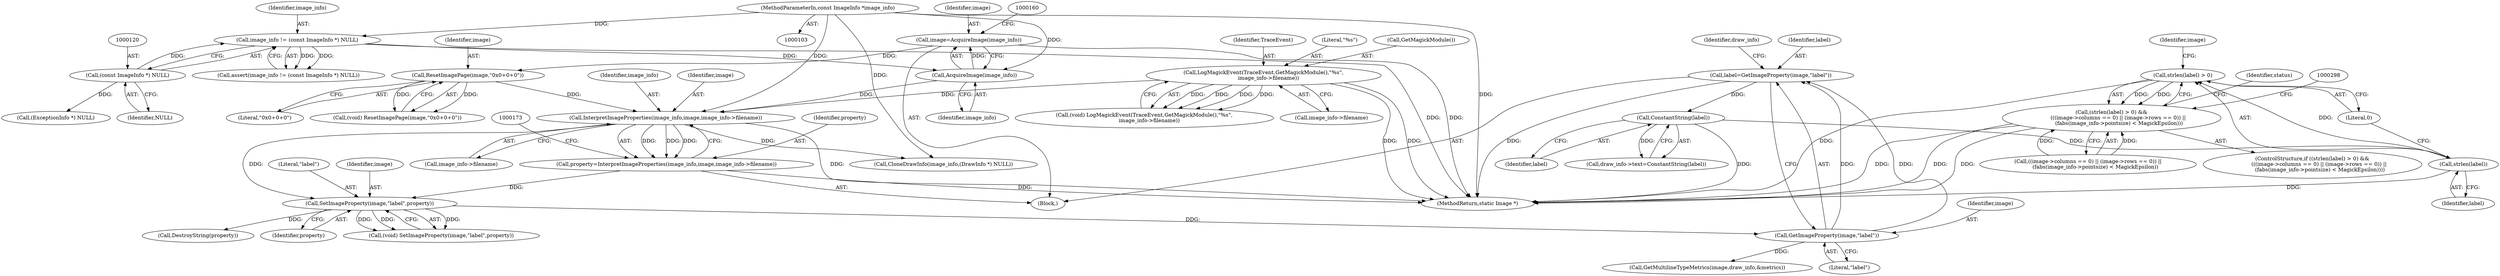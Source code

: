 digraph "0_ImageMagick_aeff00de228bc5a158c2a975ab47845d8a1db456_0@API" {
"1000265" [label="(Call,strlen(label) > 0)"];
"1000266" [label="(Call,strlen(label))"];
"1000198" [label="(Call,ConstantString(label))"];
"1000182" [label="(Call,label=GetImageProperty(image,\"label\"))"];
"1000184" [label="(Call,GetImageProperty(image,\"label\"))"];
"1000174" [label="(Call,SetImageProperty(image,\"label\",property))"];
"1000166" [label="(Call,InterpretImageProperties(image_info,image,image_info->filename))"];
"1000157" [label="(Call,AcquireImage(image_info))"];
"1000117" [label="(Call,image_info != (const ImageInfo *) NULL)"];
"1000104" [label="(MethodParameterIn,const ImageInfo *image_info)"];
"1000119" [label="(Call,(const ImageInfo *) NULL)"];
"1000161" [label="(Call,ResetImagePage(image,\"0x0+0+0\"))"];
"1000155" [label="(Call,image=AcquireImage(image_info))"];
"1000136" [label="(Call,LogMagickEvent(TraceEvent,GetMagickModule(),\"%s\",\n      image_info->filename))"];
"1000164" [label="(Call,property=InterpretImageProperties(image_info,image,image_info->filename))"];
"1000264" [label="(Call,(strlen(label) > 0) &&\n        (((image->columns == 0) || (image->rows == 0)) ||\n         (fabs(image_info->pointsize) < MagickEpsilon)))"];
"1000104" [label="(MethodParameterIn,const ImageInfo *image_info)"];
"1000140" [label="(Call,image_info->filename)"];
"1000177" [label="(Identifier,property)"];
"1000117" [label="(Call,image_info != (const ImageInfo *) NULL)"];
"1000116" [label="(Call,assert(image_info != (const ImageInfo *) NULL))"];
"1000267" [label="(Identifier,label)"];
"1000172" [label="(Call,(void) SetImageProperty(image,\"label\",property))"];
"1000155" [label="(Call,image=AcquireImage(image_info))"];
"1000159" [label="(Call,(void) ResetImagePage(image,\"0x0+0+0\"))"];
"1000167" [label="(Identifier,image_info)"];
"1000136" [label="(Call,LogMagickEvent(TraceEvent,GetMagickModule(),\"%s\",\n      image_info->filename))"];
"1000273" [label="(Identifier,image)"];
"1000265" [label="(Call,strlen(label) > 0)"];
"1000139" [label="(Literal,\"%s\")"];
"1000189" [label="(Call,CloneDrawInfo(image_info,(DrawInfo *) NULL))"];
"1000138" [label="(Call,GetMagickModule())"];
"1000169" [label="(Call,image_info->filename)"];
"1000174" [label="(Call,SetImageProperty(image,\"label\",property))"];
"1000119" [label="(Call,(const ImageInfo *) NULL)"];
"1000121" [label="(Identifier,NULL)"];
"1000183" [label="(Identifier,label)"];
"1000212" [label="(Call,GetMultilineTypeMetrics(image,draw_info,&metrics))"];
"1000188" [label="(Identifier,draw_info)"];
"1000168" [label="(Identifier,image)"];
"1000146" [label="(Call,(ExceptionInfo *) NULL)"];
"1000137" [label="(Identifier,TraceEvent)"];
"1000269" [label="(Call,((image->columns == 0) || (image->rows == 0)) ||\n         (fabs(image_info->pointsize) < MagickEpsilon))"];
"1000268" [label="(Literal,0)"];
"1000118" [label="(Identifier,image_info)"];
"1000176" [label="(Literal,\"label\")"];
"1000852" [label="(MethodReturn,static Image *)"];
"1000156" [label="(Identifier,image)"];
"1000263" [label="(ControlStructure,if ((strlen(label) > 0) &&\n        (((image->columns == 0) || (image->rows == 0)) ||\n         (fabs(image_info->pointsize) < MagickEpsilon))))"];
"1000266" [label="(Call,strlen(label))"];
"1000164" [label="(Call,property=InterpretImageProperties(image_info,image,image_info->filename))"];
"1000175" [label="(Identifier,image)"];
"1000186" [label="(Literal,\"label\")"];
"1000163" [label="(Literal,\"0x0+0+0\")"];
"1000593" [label="(Identifier,status)"];
"1000185" [label="(Identifier,image)"];
"1000199" [label="(Identifier,label)"];
"1000158" [label="(Identifier,image_info)"];
"1000165" [label="(Identifier,property)"];
"1000166" [label="(Call,InterpretImageProperties(image_info,image,image_info->filename))"];
"1000182" [label="(Call,label=GetImageProperty(image,\"label\"))"];
"1000162" [label="(Identifier,image)"];
"1000157" [label="(Call,AcquireImage(image_info))"];
"1000264" [label="(Call,(strlen(label) > 0) &&\n        (((image->columns == 0) || (image->rows == 0)) ||\n         (fabs(image_info->pointsize) < MagickEpsilon)))"];
"1000180" [label="(Call,DestroyString(property))"];
"1000194" [label="(Call,draw_info->text=ConstantString(label))"];
"1000134" [label="(Call,(void) LogMagickEvent(TraceEvent,GetMagickModule(),\"%s\",\n      image_info->filename))"];
"1000161" [label="(Call,ResetImagePage(image,\"0x0+0+0\"))"];
"1000198" [label="(Call,ConstantString(label))"];
"1000106" [label="(Block,)"];
"1000184" [label="(Call,GetImageProperty(image,\"label\"))"];
"1000265" -> "1000264"  [label="AST: "];
"1000265" -> "1000268"  [label="CFG: "];
"1000266" -> "1000265"  [label="AST: "];
"1000268" -> "1000265"  [label="AST: "];
"1000273" -> "1000265"  [label="CFG: "];
"1000264" -> "1000265"  [label="CFG: "];
"1000265" -> "1000852"  [label="DDG: "];
"1000265" -> "1000264"  [label="DDG: "];
"1000265" -> "1000264"  [label="DDG: "];
"1000266" -> "1000265"  [label="DDG: "];
"1000266" -> "1000267"  [label="CFG: "];
"1000267" -> "1000266"  [label="AST: "];
"1000268" -> "1000266"  [label="CFG: "];
"1000266" -> "1000852"  [label="DDG: "];
"1000198" -> "1000266"  [label="DDG: "];
"1000198" -> "1000194"  [label="AST: "];
"1000198" -> "1000199"  [label="CFG: "];
"1000199" -> "1000198"  [label="AST: "];
"1000194" -> "1000198"  [label="CFG: "];
"1000198" -> "1000852"  [label="DDG: "];
"1000198" -> "1000194"  [label="DDG: "];
"1000182" -> "1000198"  [label="DDG: "];
"1000182" -> "1000106"  [label="AST: "];
"1000182" -> "1000184"  [label="CFG: "];
"1000183" -> "1000182"  [label="AST: "];
"1000184" -> "1000182"  [label="AST: "];
"1000188" -> "1000182"  [label="CFG: "];
"1000182" -> "1000852"  [label="DDG: "];
"1000184" -> "1000182"  [label="DDG: "];
"1000184" -> "1000182"  [label="DDG: "];
"1000184" -> "1000186"  [label="CFG: "];
"1000185" -> "1000184"  [label="AST: "];
"1000186" -> "1000184"  [label="AST: "];
"1000174" -> "1000184"  [label="DDG: "];
"1000184" -> "1000212"  [label="DDG: "];
"1000174" -> "1000172"  [label="AST: "];
"1000174" -> "1000177"  [label="CFG: "];
"1000175" -> "1000174"  [label="AST: "];
"1000176" -> "1000174"  [label="AST: "];
"1000177" -> "1000174"  [label="AST: "];
"1000172" -> "1000174"  [label="CFG: "];
"1000174" -> "1000172"  [label="DDG: "];
"1000174" -> "1000172"  [label="DDG: "];
"1000174" -> "1000172"  [label="DDG: "];
"1000166" -> "1000174"  [label="DDG: "];
"1000164" -> "1000174"  [label="DDG: "];
"1000174" -> "1000180"  [label="DDG: "];
"1000166" -> "1000164"  [label="AST: "];
"1000166" -> "1000169"  [label="CFG: "];
"1000167" -> "1000166"  [label="AST: "];
"1000168" -> "1000166"  [label="AST: "];
"1000169" -> "1000166"  [label="AST: "];
"1000164" -> "1000166"  [label="CFG: "];
"1000166" -> "1000852"  [label="DDG: "];
"1000166" -> "1000164"  [label="DDG: "];
"1000166" -> "1000164"  [label="DDG: "];
"1000166" -> "1000164"  [label="DDG: "];
"1000157" -> "1000166"  [label="DDG: "];
"1000104" -> "1000166"  [label="DDG: "];
"1000161" -> "1000166"  [label="DDG: "];
"1000136" -> "1000166"  [label="DDG: "];
"1000166" -> "1000189"  [label="DDG: "];
"1000157" -> "1000155"  [label="AST: "];
"1000157" -> "1000158"  [label="CFG: "];
"1000158" -> "1000157"  [label="AST: "];
"1000155" -> "1000157"  [label="CFG: "];
"1000157" -> "1000155"  [label="DDG: "];
"1000117" -> "1000157"  [label="DDG: "];
"1000104" -> "1000157"  [label="DDG: "];
"1000117" -> "1000116"  [label="AST: "];
"1000117" -> "1000119"  [label="CFG: "];
"1000118" -> "1000117"  [label="AST: "];
"1000119" -> "1000117"  [label="AST: "];
"1000116" -> "1000117"  [label="CFG: "];
"1000117" -> "1000852"  [label="DDG: "];
"1000117" -> "1000116"  [label="DDG: "];
"1000117" -> "1000116"  [label="DDG: "];
"1000104" -> "1000117"  [label="DDG: "];
"1000119" -> "1000117"  [label="DDG: "];
"1000104" -> "1000103"  [label="AST: "];
"1000104" -> "1000852"  [label="DDG: "];
"1000104" -> "1000189"  [label="DDG: "];
"1000119" -> "1000121"  [label="CFG: "];
"1000120" -> "1000119"  [label="AST: "];
"1000121" -> "1000119"  [label="AST: "];
"1000119" -> "1000146"  [label="DDG: "];
"1000161" -> "1000159"  [label="AST: "];
"1000161" -> "1000163"  [label="CFG: "];
"1000162" -> "1000161"  [label="AST: "];
"1000163" -> "1000161"  [label="AST: "];
"1000159" -> "1000161"  [label="CFG: "];
"1000161" -> "1000159"  [label="DDG: "];
"1000161" -> "1000159"  [label="DDG: "];
"1000155" -> "1000161"  [label="DDG: "];
"1000155" -> "1000106"  [label="AST: "];
"1000156" -> "1000155"  [label="AST: "];
"1000160" -> "1000155"  [label="CFG: "];
"1000155" -> "1000852"  [label="DDG: "];
"1000136" -> "1000134"  [label="AST: "];
"1000136" -> "1000140"  [label="CFG: "];
"1000137" -> "1000136"  [label="AST: "];
"1000138" -> "1000136"  [label="AST: "];
"1000139" -> "1000136"  [label="AST: "];
"1000140" -> "1000136"  [label="AST: "];
"1000134" -> "1000136"  [label="CFG: "];
"1000136" -> "1000852"  [label="DDG: "];
"1000136" -> "1000852"  [label="DDG: "];
"1000136" -> "1000134"  [label="DDG: "];
"1000136" -> "1000134"  [label="DDG: "];
"1000136" -> "1000134"  [label="DDG: "];
"1000136" -> "1000134"  [label="DDG: "];
"1000164" -> "1000106"  [label="AST: "];
"1000165" -> "1000164"  [label="AST: "];
"1000173" -> "1000164"  [label="CFG: "];
"1000164" -> "1000852"  [label="DDG: "];
"1000264" -> "1000263"  [label="AST: "];
"1000264" -> "1000269"  [label="CFG: "];
"1000269" -> "1000264"  [label="AST: "];
"1000298" -> "1000264"  [label="CFG: "];
"1000593" -> "1000264"  [label="CFG: "];
"1000264" -> "1000852"  [label="DDG: "];
"1000264" -> "1000852"  [label="DDG: "];
"1000264" -> "1000852"  [label="DDG: "];
"1000269" -> "1000264"  [label="DDG: "];
"1000269" -> "1000264"  [label="DDG: "];
}

